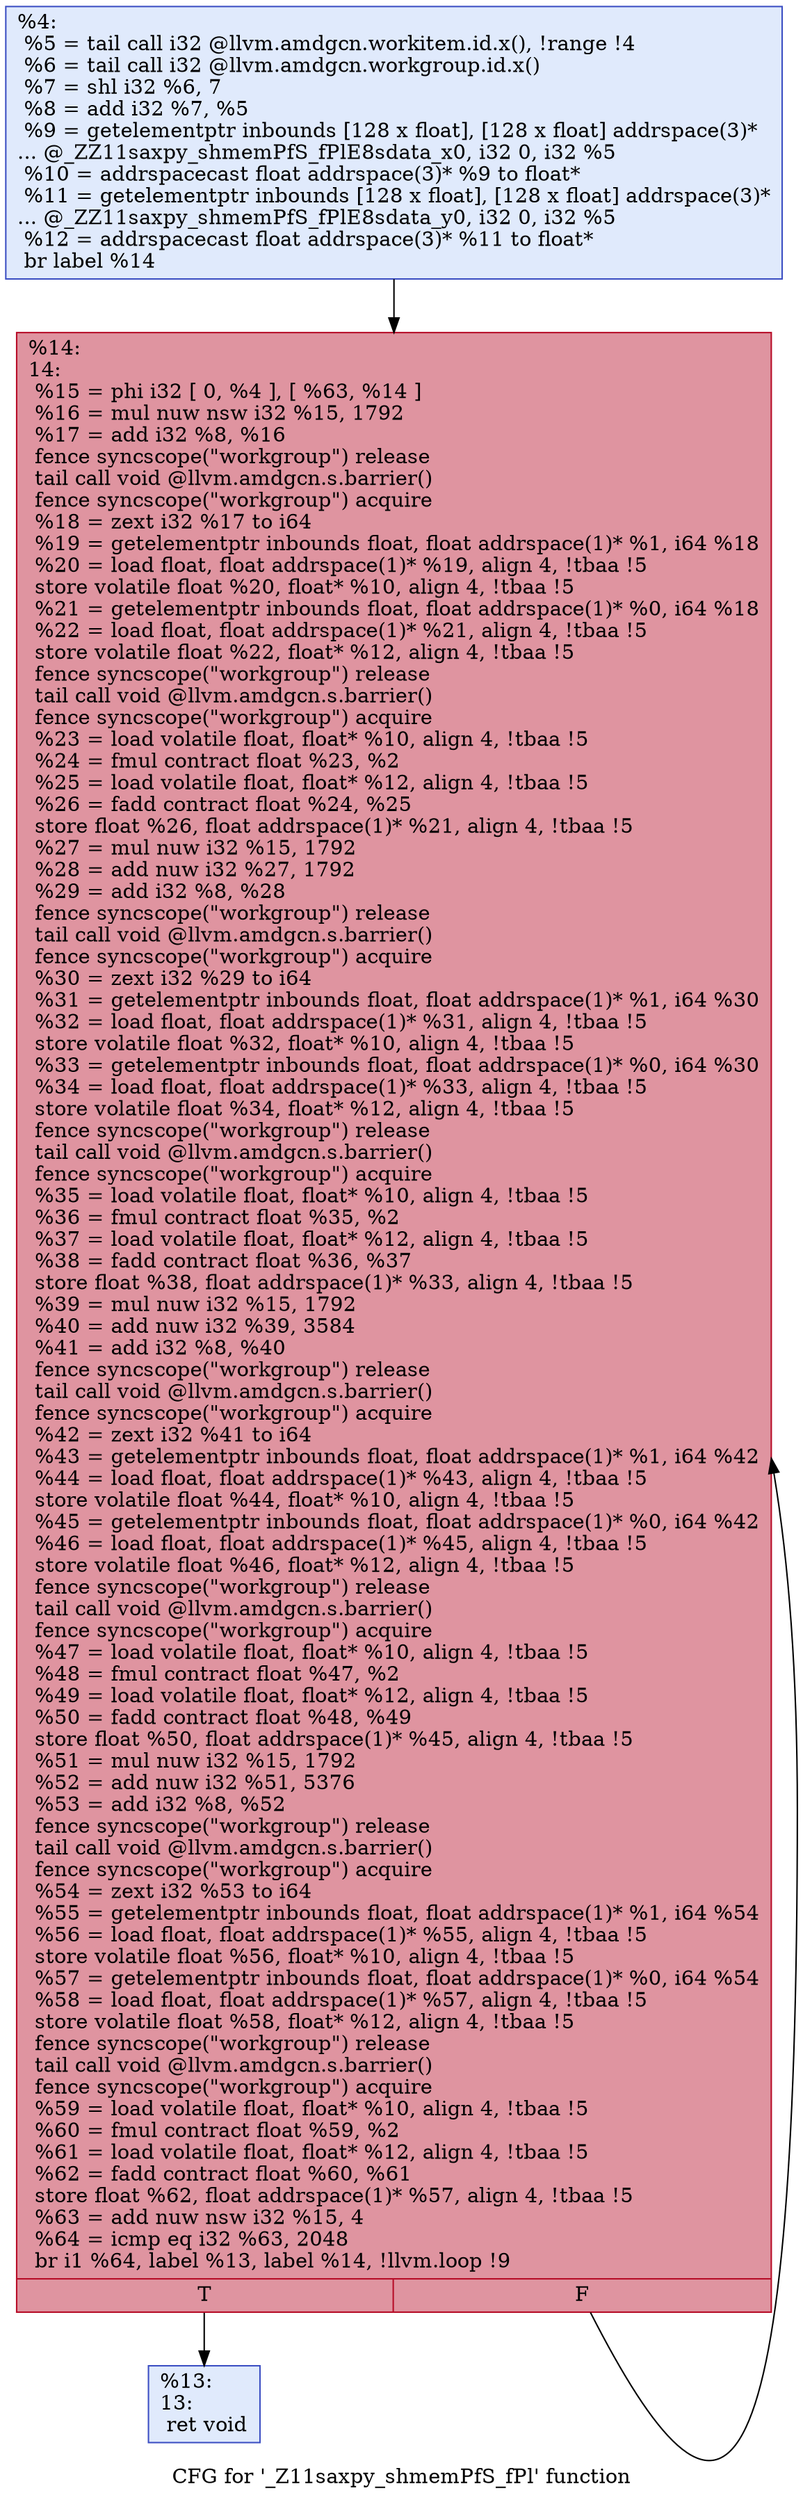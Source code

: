 digraph "CFG for '_Z11saxpy_shmemPfS_fPl' function" {
	label="CFG for '_Z11saxpy_shmemPfS_fPl' function";

	Node0x634eb40 [shape=record,color="#3d50c3ff", style=filled, fillcolor="#b9d0f970",label="{%4:\l  %5 = tail call i32 @llvm.amdgcn.workitem.id.x(), !range !4\l  %6 = tail call i32 @llvm.amdgcn.workgroup.id.x()\l  %7 = shl i32 %6, 7\l  %8 = add i32 %7, %5\l  %9 = getelementptr inbounds [128 x float], [128 x float] addrspace(3)*\l... @_ZZ11saxpy_shmemPfS_fPlE8sdata_x0, i32 0, i32 %5\l  %10 = addrspacecast float addrspace(3)* %9 to float*\l  %11 = getelementptr inbounds [128 x float], [128 x float] addrspace(3)*\l... @_ZZ11saxpy_shmemPfS_fPlE8sdata_y0, i32 0, i32 %5\l  %12 = addrspacecast float addrspace(3)* %11 to float*\l  br label %14\l}"];
	Node0x634eb40 -> Node0x634eb90;
	Node0x6350630 [shape=record,color="#3d50c3ff", style=filled, fillcolor="#b9d0f970",label="{%13:\l13:                                               \l  ret void\l}"];
	Node0x634eb90 [shape=record,color="#b70d28ff", style=filled, fillcolor="#b70d2870",label="{%14:\l14:                                               \l  %15 = phi i32 [ 0, %4 ], [ %63, %14 ]\l  %16 = mul nuw nsw i32 %15, 1792\l  %17 = add i32 %8, %16\l  fence syncscope(\"workgroup\") release\l  tail call void @llvm.amdgcn.s.barrier()\l  fence syncscope(\"workgroup\") acquire\l  %18 = zext i32 %17 to i64\l  %19 = getelementptr inbounds float, float addrspace(1)* %1, i64 %18\l  %20 = load float, float addrspace(1)* %19, align 4, !tbaa !5\l  store volatile float %20, float* %10, align 4, !tbaa !5\l  %21 = getelementptr inbounds float, float addrspace(1)* %0, i64 %18\l  %22 = load float, float addrspace(1)* %21, align 4, !tbaa !5\l  store volatile float %22, float* %12, align 4, !tbaa !5\l  fence syncscope(\"workgroup\") release\l  tail call void @llvm.amdgcn.s.barrier()\l  fence syncscope(\"workgroup\") acquire\l  %23 = load volatile float, float* %10, align 4, !tbaa !5\l  %24 = fmul contract float %23, %2\l  %25 = load volatile float, float* %12, align 4, !tbaa !5\l  %26 = fadd contract float %24, %25\l  store float %26, float addrspace(1)* %21, align 4, !tbaa !5\l  %27 = mul nuw i32 %15, 1792\l  %28 = add nuw i32 %27, 1792\l  %29 = add i32 %8, %28\l  fence syncscope(\"workgroup\") release\l  tail call void @llvm.amdgcn.s.barrier()\l  fence syncscope(\"workgroup\") acquire\l  %30 = zext i32 %29 to i64\l  %31 = getelementptr inbounds float, float addrspace(1)* %1, i64 %30\l  %32 = load float, float addrspace(1)* %31, align 4, !tbaa !5\l  store volatile float %32, float* %10, align 4, !tbaa !5\l  %33 = getelementptr inbounds float, float addrspace(1)* %0, i64 %30\l  %34 = load float, float addrspace(1)* %33, align 4, !tbaa !5\l  store volatile float %34, float* %12, align 4, !tbaa !5\l  fence syncscope(\"workgroup\") release\l  tail call void @llvm.amdgcn.s.barrier()\l  fence syncscope(\"workgroup\") acquire\l  %35 = load volatile float, float* %10, align 4, !tbaa !5\l  %36 = fmul contract float %35, %2\l  %37 = load volatile float, float* %12, align 4, !tbaa !5\l  %38 = fadd contract float %36, %37\l  store float %38, float addrspace(1)* %33, align 4, !tbaa !5\l  %39 = mul nuw i32 %15, 1792\l  %40 = add nuw i32 %39, 3584\l  %41 = add i32 %8, %40\l  fence syncscope(\"workgroup\") release\l  tail call void @llvm.amdgcn.s.barrier()\l  fence syncscope(\"workgroup\") acquire\l  %42 = zext i32 %41 to i64\l  %43 = getelementptr inbounds float, float addrspace(1)* %1, i64 %42\l  %44 = load float, float addrspace(1)* %43, align 4, !tbaa !5\l  store volatile float %44, float* %10, align 4, !tbaa !5\l  %45 = getelementptr inbounds float, float addrspace(1)* %0, i64 %42\l  %46 = load float, float addrspace(1)* %45, align 4, !tbaa !5\l  store volatile float %46, float* %12, align 4, !tbaa !5\l  fence syncscope(\"workgroup\") release\l  tail call void @llvm.amdgcn.s.barrier()\l  fence syncscope(\"workgroup\") acquire\l  %47 = load volatile float, float* %10, align 4, !tbaa !5\l  %48 = fmul contract float %47, %2\l  %49 = load volatile float, float* %12, align 4, !tbaa !5\l  %50 = fadd contract float %48, %49\l  store float %50, float addrspace(1)* %45, align 4, !tbaa !5\l  %51 = mul nuw i32 %15, 1792\l  %52 = add nuw i32 %51, 5376\l  %53 = add i32 %8, %52\l  fence syncscope(\"workgroup\") release\l  tail call void @llvm.amdgcn.s.barrier()\l  fence syncscope(\"workgroup\") acquire\l  %54 = zext i32 %53 to i64\l  %55 = getelementptr inbounds float, float addrspace(1)* %1, i64 %54\l  %56 = load float, float addrspace(1)* %55, align 4, !tbaa !5\l  store volatile float %56, float* %10, align 4, !tbaa !5\l  %57 = getelementptr inbounds float, float addrspace(1)* %0, i64 %54\l  %58 = load float, float addrspace(1)* %57, align 4, !tbaa !5\l  store volatile float %58, float* %12, align 4, !tbaa !5\l  fence syncscope(\"workgroup\") release\l  tail call void @llvm.amdgcn.s.barrier()\l  fence syncscope(\"workgroup\") acquire\l  %59 = load volatile float, float* %10, align 4, !tbaa !5\l  %60 = fmul contract float %59, %2\l  %61 = load volatile float, float* %12, align 4, !tbaa !5\l  %62 = fadd contract float %60, %61\l  store float %62, float addrspace(1)* %57, align 4, !tbaa !5\l  %63 = add nuw nsw i32 %15, 4\l  %64 = icmp eq i32 %63, 2048\l  br i1 %64, label %13, label %14, !llvm.loop !9\l|{<s0>T|<s1>F}}"];
	Node0x634eb90:s0 -> Node0x6350630;
	Node0x634eb90:s1 -> Node0x634eb90;
}
